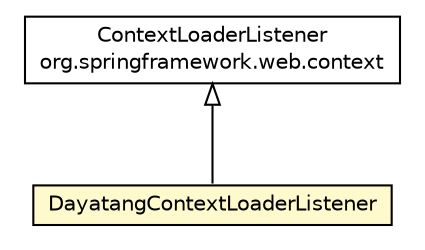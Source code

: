 #!/usr/local/bin/dot
#
# Class diagram 
# Generated by UMLGraph version R5_6_6-8-g8d7759 (http://www.umlgraph.org/)
#

digraph G {
	edge [fontname="Helvetica",fontsize=10,labelfontname="Helvetica",labelfontsize=10];
	node [fontname="Helvetica",fontsize=10,shape=plaintext];
	nodesep=0.25;
	ranksep=0.5;
	// org.dayatang.ioc.spring.webapp.DayatangContextLoaderListener
	c22 [label=<<table title="org.dayatang.ioc.spring.webapp.DayatangContextLoaderListener" border="0" cellborder="1" cellspacing="0" cellpadding="2" port="p" bgcolor="lemonChiffon" href="./DayatangContextLoaderListener.html">
		<tr><td><table border="0" cellspacing="0" cellpadding="1">
<tr><td align="center" balign="center"> DayatangContextLoaderListener </td></tr>
		</table></td></tr>
		</table>>, URL="./DayatangContextLoaderListener.html", fontname="Helvetica", fontcolor="black", fontsize=10.0];
	//org.dayatang.ioc.spring.webapp.DayatangContextLoaderListener extends org.springframework.web.context.ContextLoaderListener
	c24:p -> c22:p [dir=back,arrowtail=empty];
	// org.springframework.web.context.ContextLoaderListener
	c24 [label=<<table title="org.springframework.web.context.ContextLoaderListener" border="0" cellborder="1" cellspacing="0" cellpadding="2" port="p" href="http://java.sun.com/j2se/1.4.2/docs/api/org/springframework/web/context/ContextLoaderListener.html">
		<tr><td><table border="0" cellspacing="0" cellpadding="1">
<tr><td align="center" balign="center"> ContextLoaderListener </td></tr>
<tr><td align="center" balign="center"> org.springframework.web.context </td></tr>
		</table></td></tr>
		</table>>, URL="http://java.sun.com/j2se/1.4.2/docs/api/org/springframework/web/context/ContextLoaderListener.html", fontname="Helvetica", fontcolor="black", fontsize=10.0];
}

